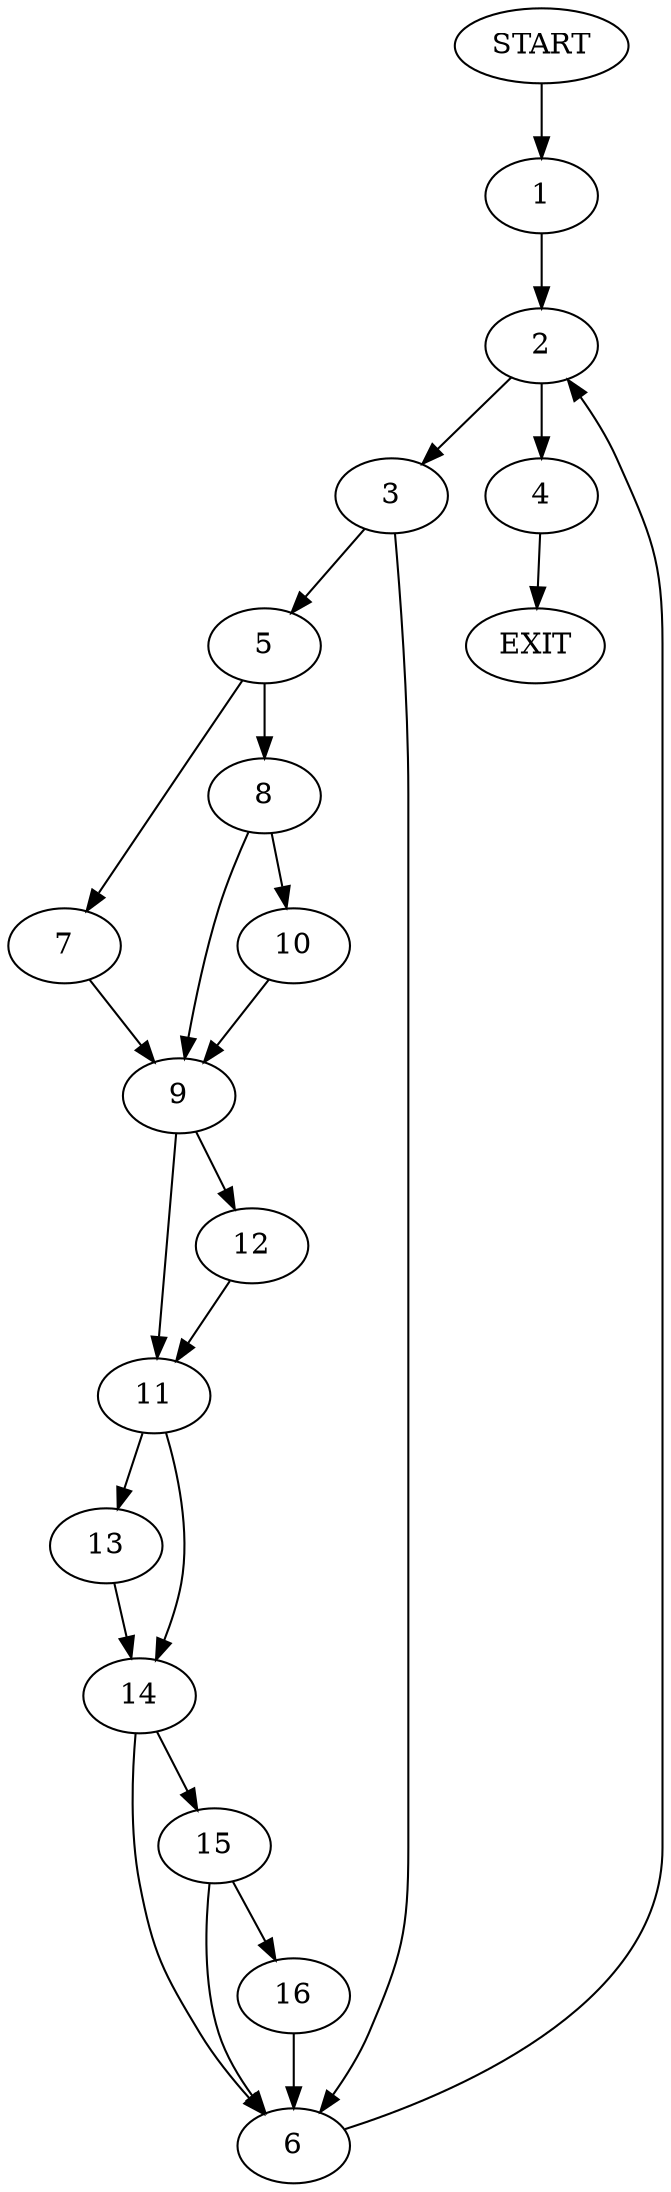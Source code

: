 digraph {
0 [label="START"]
17 [label="EXIT"]
0 -> 1
1 -> 2
2 -> 3
2 -> 4
3 -> 5
3 -> 6
4 -> 17
5 -> 7
5 -> 8
6 -> 2
7 -> 9
8 -> 9
8 -> 10
9 -> 11
9 -> 12
10 -> 9
11 -> 13
11 -> 14
12 -> 11
13 -> 14
14 -> 15
14 -> 6
15 -> 6
15 -> 16
16 -> 6
}
